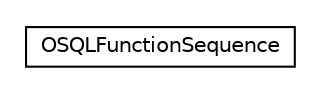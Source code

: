 #!/usr/local/bin/dot
#
# Class diagram 
# Generated by UMLGraph version R5_6-24-gf6e263 (http://www.umlgraph.org/)
#

digraph G {
	edge [fontname="Helvetica",fontsize=10,labelfontname="Helvetica",labelfontsize=10];
	node [fontname="Helvetica",fontsize=10,shape=plaintext];
	nodesep=0.25;
	ranksep=0.5;
	// com.orientechnologies.orient.core.sql.functions.sequence.OSQLFunctionSequence
	c139011 [label=<<table title="com.orientechnologies.orient.core.sql.functions.sequence.OSQLFunctionSequence" border="0" cellborder="1" cellspacing="0" cellpadding="2" port="p" href="./OSQLFunctionSequence.html">
		<tr><td><table border="0" cellspacing="0" cellpadding="1">
<tr><td align="center" balign="center"> OSQLFunctionSequence </td></tr>
		</table></td></tr>
		</table>>, URL="./OSQLFunctionSequence.html", fontname="Helvetica", fontcolor="black", fontsize=10.0];
}

